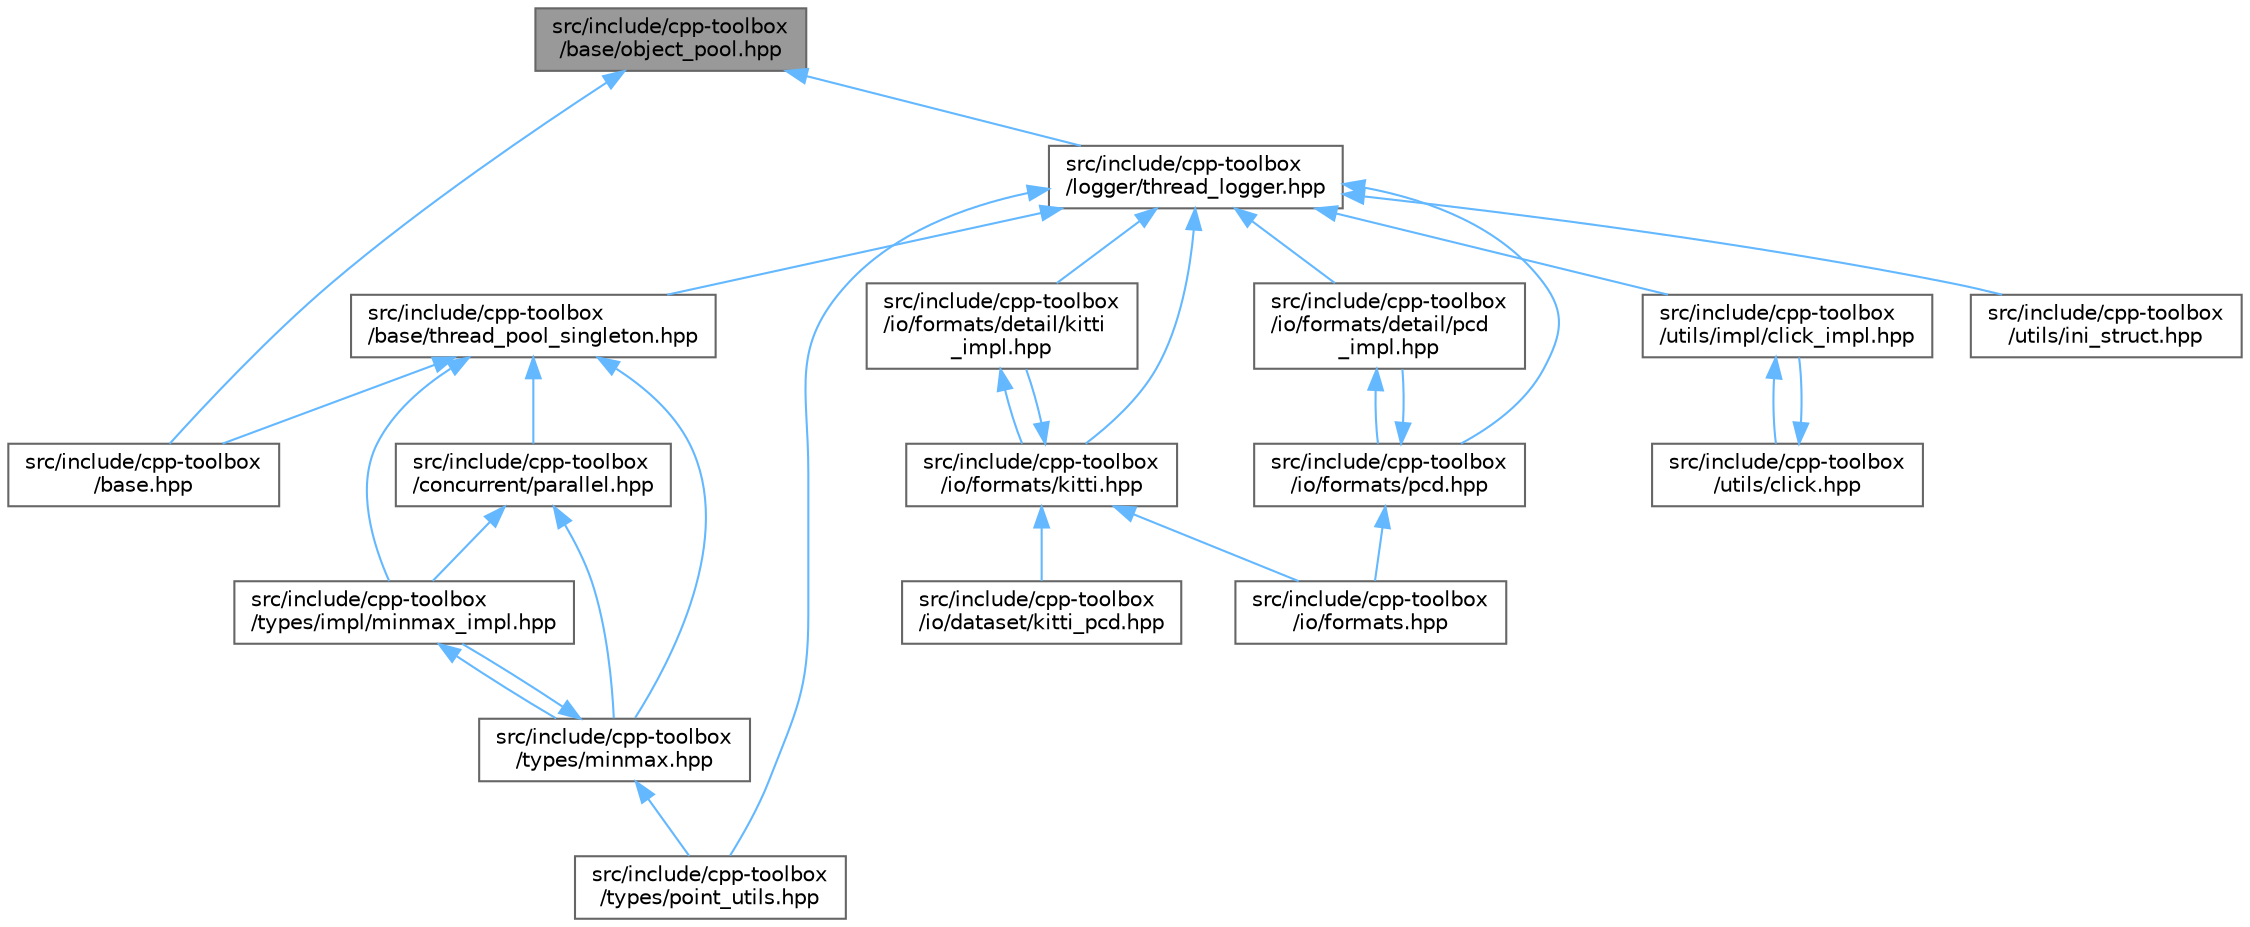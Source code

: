 digraph "src/include/cpp-toolbox/base/object_pool.hpp"
{
 // LATEX_PDF_SIZE
  bgcolor="transparent";
  edge [fontname=Helvetica,fontsize=10,labelfontname=Helvetica,labelfontsize=10];
  node [fontname=Helvetica,fontsize=10,shape=box,height=0.2,width=0.4];
  Node1 [id="Node000001",label="src/include/cpp-toolbox\l/base/object_pool.hpp",height=0.2,width=0.4,color="gray40", fillcolor="grey60", style="filled", fontcolor="black",tooltip=" "];
  Node1 -> Node2 [id="edge1_Node000001_Node000002",dir="back",color="steelblue1",style="solid",tooltip=" "];
  Node2 [id="Node000002",label="src/include/cpp-toolbox\l/base.hpp",height=0.2,width=0.4,color="grey40", fillcolor="white", style="filled",URL="$base_8hpp.html",tooltip=" "];
  Node1 -> Node3 [id="edge2_Node000001_Node000003",dir="back",color="steelblue1",style="solid",tooltip=" "];
  Node3 [id="Node000003",label="src/include/cpp-toolbox\l/logger/thread_logger.hpp",height=0.2,width=0.4,color="grey40", fillcolor="white", style="filled",URL="$thread__logger_8hpp.html",tooltip=" "];
  Node3 -> Node4 [id="edge3_Node000003_Node000004",dir="back",color="steelblue1",style="solid",tooltip=" "];
  Node4 [id="Node000004",label="src/include/cpp-toolbox\l/base/thread_pool_singleton.hpp",height=0.2,width=0.4,color="grey40", fillcolor="white", style="filled",URL="$thread__pool__singleton_8hpp.html",tooltip=" "];
  Node4 -> Node2 [id="edge4_Node000004_Node000002",dir="back",color="steelblue1",style="solid",tooltip=" "];
  Node4 -> Node5 [id="edge5_Node000004_Node000005",dir="back",color="steelblue1",style="solid",tooltip=" "];
  Node5 [id="Node000005",label="src/include/cpp-toolbox\l/concurrent/parallel.hpp",height=0.2,width=0.4,color="grey40", fillcolor="white", style="filled",URL="$parallel_8hpp.html",tooltip=" "];
  Node5 -> Node6 [id="edge6_Node000005_Node000006",dir="back",color="steelblue1",style="solid",tooltip=" "];
  Node6 [id="Node000006",label="src/include/cpp-toolbox\l/types/impl/minmax_impl.hpp",height=0.2,width=0.4,color="grey40", fillcolor="white", style="filled",URL="$minmax__impl_8hpp.html",tooltip=" "];
  Node6 -> Node7 [id="edge7_Node000006_Node000007",dir="back",color="steelblue1",style="solid",tooltip=" "];
  Node7 [id="Node000007",label="src/include/cpp-toolbox\l/types/minmax.hpp",height=0.2,width=0.4,color="grey40", fillcolor="white", style="filled",URL="$minmax_8hpp.html",tooltip=" "];
  Node7 -> Node6 [id="edge8_Node000007_Node000006",dir="back",color="steelblue1",style="solid",tooltip=" "];
  Node7 -> Node8 [id="edge9_Node000007_Node000008",dir="back",color="steelblue1",style="solid",tooltip=" "];
  Node8 [id="Node000008",label="src/include/cpp-toolbox\l/types/point_utils.hpp",height=0.2,width=0.4,color="grey40", fillcolor="white", style="filled",URL="$point__utils_8hpp.html",tooltip=" "];
  Node5 -> Node7 [id="edge10_Node000005_Node000007",dir="back",color="steelblue1",style="solid",tooltip=" "];
  Node4 -> Node6 [id="edge11_Node000004_Node000006",dir="back",color="steelblue1",style="solid",tooltip=" "];
  Node4 -> Node7 [id="edge12_Node000004_Node000007",dir="back",color="steelblue1",style="solid",tooltip=" "];
  Node3 -> Node9 [id="edge13_Node000003_Node000009",dir="back",color="steelblue1",style="solid",tooltip=" "];
  Node9 [id="Node000009",label="src/include/cpp-toolbox\l/io/formats/detail/kitti\l_impl.hpp",height=0.2,width=0.4,color="grey40", fillcolor="white", style="filled",URL="$kitti__impl_8hpp.html",tooltip="此文件包含 kitti_format_t 的模板实现/This file contains the template implementations for kitti_format_t"];
  Node9 -> Node10 [id="edge14_Node000009_Node000010",dir="back",color="steelblue1",style="solid",tooltip=" "];
  Node10 [id="Node000010",label="src/include/cpp-toolbox\l/io/formats/kitti.hpp",height=0.2,width=0.4,color="grey40", fillcolor="white", style="filled",URL="$kitti_8hpp.html",tooltip=" "];
  Node10 -> Node11 [id="edge15_Node000010_Node000011",dir="back",color="steelblue1",style="solid",tooltip=" "];
  Node11 [id="Node000011",label="src/include/cpp-toolbox\l/io/dataset/kitti_pcd.hpp",height=0.2,width=0.4,color="grey40", fillcolor="white", style="filled",URL="$kitti__pcd_8hpp.html",tooltip=" "];
  Node10 -> Node12 [id="edge16_Node000010_Node000012",dir="back",color="steelblue1",style="solid",tooltip=" "];
  Node12 [id="Node000012",label="src/include/cpp-toolbox\l/io/formats.hpp",height=0.2,width=0.4,color="grey40", fillcolor="white", style="filled",URL="$formats_8hpp.html",tooltip=" "];
  Node10 -> Node9 [id="edge17_Node000010_Node000009",dir="back",color="steelblue1",style="solid",tooltip=" "];
  Node3 -> Node13 [id="edge18_Node000003_Node000013",dir="back",color="steelblue1",style="solid",tooltip=" "];
  Node13 [id="Node000013",label="src/include/cpp-toolbox\l/io/formats/detail/pcd\l_impl.hpp",height=0.2,width=0.4,color="grey40", fillcolor="white", style="filled",URL="$pcd__impl_8hpp.html",tooltip="此文件包含 pcd_format_t 的模板实现/This file contains the template implementations for pcd_format_t"];
  Node13 -> Node14 [id="edge19_Node000013_Node000014",dir="back",color="steelblue1",style="solid",tooltip=" "];
  Node14 [id="Node000014",label="src/include/cpp-toolbox\l/io/formats/pcd.hpp",height=0.2,width=0.4,color="grey40", fillcolor="white", style="filled",URL="$pcd_8hpp.html",tooltip=" "];
  Node14 -> Node12 [id="edge20_Node000014_Node000012",dir="back",color="steelblue1",style="solid",tooltip=" "];
  Node14 -> Node13 [id="edge21_Node000014_Node000013",dir="back",color="steelblue1",style="solid",tooltip=" "];
  Node3 -> Node10 [id="edge22_Node000003_Node000010",dir="back",color="steelblue1",style="solid",tooltip=" "];
  Node3 -> Node14 [id="edge23_Node000003_Node000014",dir="back",color="steelblue1",style="solid",tooltip=" "];
  Node3 -> Node8 [id="edge24_Node000003_Node000008",dir="back",color="steelblue1",style="solid",tooltip=" "];
  Node3 -> Node15 [id="edge25_Node000003_Node000015",dir="back",color="steelblue1",style="solid",tooltip=" "];
  Node15 [id="Node000015",label="src/include/cpp-toolbox\l/utils/impl/click_impl.hpp",height=0.2,width=0.4,color="grey40", fillcolor="white", style="filled",URL="$click__impl_8hpp.html",tooltip=" "];
  Node15 -> Node16 [id="edge26_Node000015_Node000016",dir="back",color="steelblue1",style="solid",tooltip=" "];
  Node16 [id="Node000016",label="src/include/cpp-toolbox\l/utils/click.hpp",height=0.2,width=0.4,color="grey40", fillcolor="white", style="filled",URL="$click_8hpp.html",tooltip=" "];
  Node16 -> Node15 [id="edge27_Node000016_Node000015",dir="back",color="steelblue1",style="solid",tooltip=" "];
  Node3 -> Node17 [id="edge28_Node000003_Node000017",dir="back",color="steelblue1",style="solid",tooltip=" "];
  Node17 [id="Node000017",label="src/include/cpp-toolbox\l/utils/ini_struct.hpp",height=0.2,width=0.4,color="grey40", fillcolor="white", style="filled",URL="$ini__struct_8hpp.html",tooltip=" "];
}
